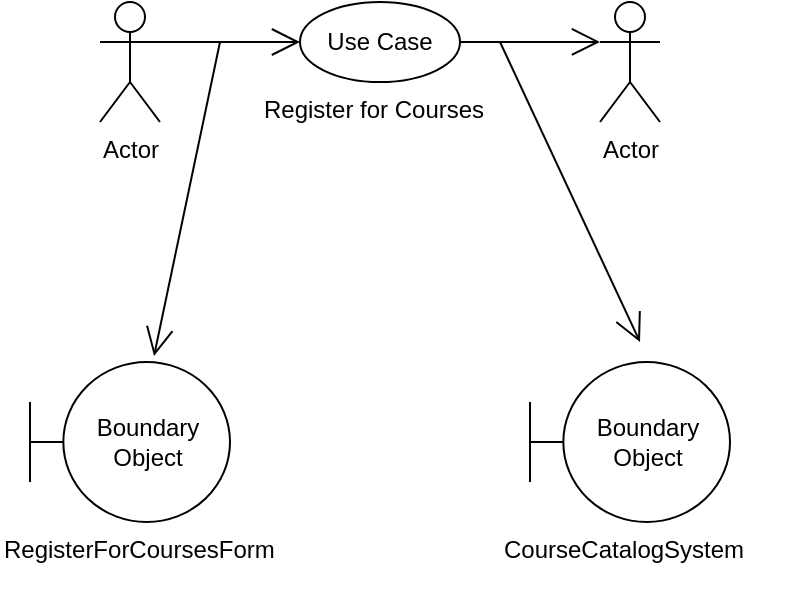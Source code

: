 <mxfile version="24.7.15">
  <diagram name="Page-1" id="DK6eiL-exgSElUCqo-1q">
    <mxGraphModel dx="667" dy="787" grid="1" gridSize="10" guides="1" tooltips="1" connect="1" arrows="1" fold="1" page="1" pageScale="1" pageWidth="850" pageHeight="1100" math="0" shadow="0">
      <root>
        <mxCell id="0" />
        <mxCell id="1" parent="0" />
        <mxCell id="bectN8P_LtBzqaxcW0Lr-4" value="Actor" style="shape=umlActor;verticalLabelPosition=bottom;verticalAlign=top;html=1;" vertex="1" parent="1">
          <mxGeometry x="250" y="250" width="30" height="60" as="geometry" />
        </mxCell>
        <mxCell id="bectN8P_LtBzqaxcW0Lr-5" value="Boundary Object" style="shape=umlBoundary;whiteSpace=wrap;html=1;" vertex="1" parent="1">
          <mxGeometry x="215" y="430" width="100" height="80" as="geometry" />
        </mxCell>
        <mxCell id="bectN8P_LtBzqaxcW0Lr-6" value="Boundary Object" style="shape=umlBoundary;whiteSpace=wrap;html=1;" vertex="1" parent="1">
          <mxGeometry x="465" y="430" width="100" height="80" as="geometry" />
        </mxCell>
        <mxCell id="bectN8P_LtBzqaxcW0Lr-7" value="Actor" style="shape=umlActor;verticalLabelPosition=bottom;verticalAlign=top;html=1;" vertex="1" parent="1">
          <mxGeometry x="500" y="250" width="30" height="60" as="geometry" />
        </mxCell>
        <mxCell id="bectN8P_LtBzqaxcW0Lr-8" value="" style="endArrow=open;endFill=1;endSize=12;html=1;rounded=0;" edge="1" parent="1" target="bectN8P_LtBzqaxcW0Lr-9">
          <mxGeometry width="160" relative="1" as="geometry">
            <mxPoint x="280" y="270" as="sourcePoint" />
            <mxPoint x="360" y="270" as="targetPoint" />
          </mxGeometry>
        </mxCell>
        <mxCell id="bectN8P_LtBzqaxcW0Lr-9" value="Use Case" style="ellipse;whiteSpace=wrap;html=1;" vertex="1" parent="1">
          <mxGeometry x="350" y="250" width="80" height="40" as="geometry" />
        </mxCell>
        <mxCell id="bectN8P_LtBzqaxcW0Lr-10" value="" style="endArrow=open;endFill=1;endSize=12;html=1;rounded=0;exitX=1;exitY=0.5;exitDx=0;exitDy=0;entryX=0;entryY=0.333;entryDx=0;entryDy=0;entryPerimeter=0;" edge="1" parent="1" source="bectN8P_LtBzqaxcW0Lr-9" target="bectN8P_LtBzqaxcW0Lr-7">
          <mxGeometry width="160" relative="1" as="geometry">
            <mxPoint x="440" y="350" as="sourcePoint" />
            <mxPoint x="600" y="350" as="targetPoint" />
          </mxGeometry>
        </mxCell>
        <mxCell id="bectN8P_LtBzqaxcW0Lr-11" value="" style="endArrow=open;endFill=1;endSize=12;html=1;rounded=0;entryX=0.62;entryY=-0.037;entryDx=0;entryDy=0;entryPerimeter=0;" edge="1" parent="1" target="bectN8P_LtBzqaxcW0Lr-5">
          <mxGeometry width="160" relative="1" as="geometry">
            <mxPoint x="310" y="270" as="sourcePoint" />
            <mxPoint x="460" y="370" as="targetPoint" />
          </mxGeometry>
        </mxCell>
        <mxCell id="bectN8P_LtBzqaxcW0Lr-12" value="" style="endArrow=open;endFill=1;endSize=12;html=1;rounded=0;" edge="1" parent="1">
          <mxGeometry width="160" relative="1" as="geometry">
            <mxPoint x="450" y="270" as="sourcePoint" />
            <mxPoint x="520" y="420" as="targetPoint" />
          </mxGeometry>
        </mxCell>
        <mxCell id="bectN8P_LtBzqaxcW0Lr-13" value="RegisterForCoursesForm" style="text;whiteSpace=wrap;html=1;" vertex="1" parent="1">
          <mxGeometry x="200" y="510" width="160" height="40" as="geometry" />
        </mxCell>
        <mxCell id="bectN8P_LtBzqaxcW0Lr-14" value="Register for Courses" style="text;whiteSpace=wrap;html=1;" vertex="1" parent="1">
          <mxGeometry x="330" y="290" width="140" height="40" as="geometry" />
        </mxCell>
        <mxCell id="bectN8P_LtBzqaxcW0Lr-15" value="CourseCatalogSystem" style="text;whiteSpace=wrap;html=1;" vertex="1" parent="1">
          <mxGeometry x="450" y="510" width="150" height="40" as="geometry" />
        </mxCell>
      </root>
    </mxGraphModel>
  </diagram>
</mxfile>
